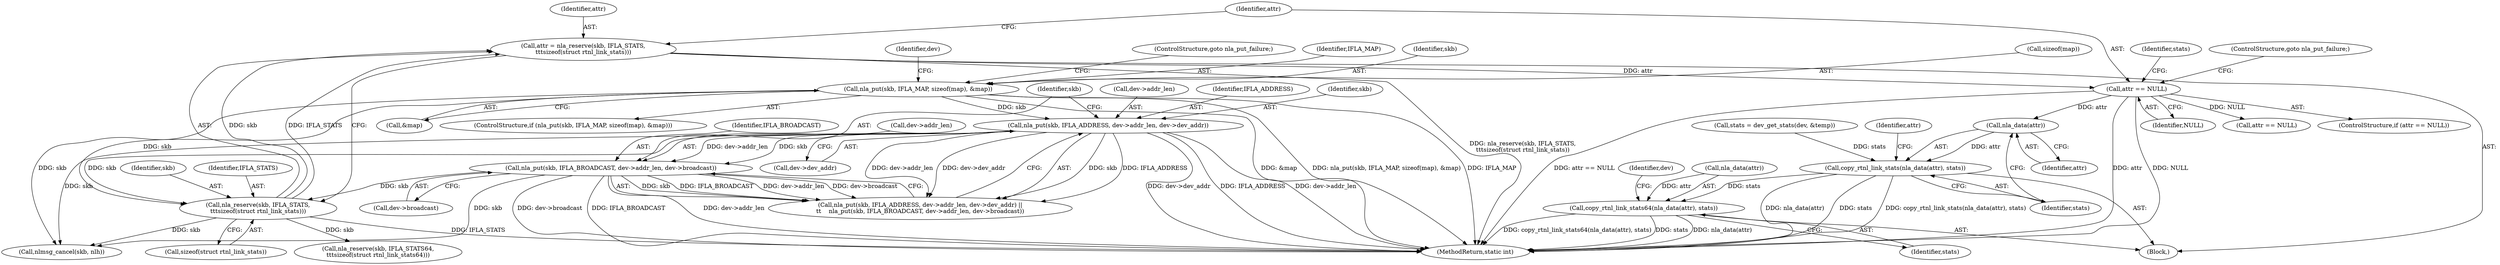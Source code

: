 digraph "0_linux_84d73cd3fb142bf1298a8c13fd4ca50fd2432372@pointer" {
"1000242" [label="(Call,nla_data(attr))"];
"1000231" [label="(Call,attr == NULL)"];
"1000223" [label="(Call,attr = nla_reserve(skb, IFLA_STATS,\n\t\t\tsizeof(struct rtnl_link_stats)))"];
"1000225" [label="(Call,nla_reserve(skb, IFLA_STATS,\n\t\t\tsizeof(struct rtnl_link_stats)))"];
"1000189" [label="(Call,nla_put(skb, IFLA_MAP, sizeof(map), &map))"];
"1000213" [label="(Call,nla_put(skb, IFLA_BROADCAST, dev->addr_len, dev->broadcast))"];
"1000204" [label="(Call,nla_put(skb, IFLA_ADDRESS, dev->addr_len, dev->dev_addr))"];
"1000241" [label="(Call,copy_rtnl_link_stats(nla_data(attr), stats))"];
"1000257" [label="(Call,copy_rtnl_link_stats64(nla_data(attr), stats))"];
"1000226" [label="(Identifier,skb)"];
"1000189" [label="(Call,nla_put(skb, IFLA_MAP, sizeof(map), &map))"];
"1000206" [label="(Identifier,IFLA_ADDRESS)"];
"1000265" [label="(Identifier,dev)"];
"1000111" [label="(Block,)"];
"1000247" [label="(Call,nla_reserve(skb, IFLA_STATS64,\n\t\t\tsizeof(struct rtnl_link_stats64)))"];
"1000244" [label="(Identifier,stats)"];
"1000219" [label="(Call,dev->broadcast)"];
"1000204" [label="(Call,nla_put(skb, IFLA_ADDRESS, dev->addr_len, dev->dev_addr))"];
"1000199" [label="(Identifier,dev)"];
"1000243" [label="(Identifier,attr)"];
"1000235" [label="(Call,stats = dev_get_stats(dev, &temp))"];
"1000223" [label="(Call,attr = nla_reserve(skb, IFLA_STATS,\n\t\t\tsizeof(struct rtnl_link_stats)))"];
"1000232" [label="(Identifier,attr)"];
"1000242" [label="(Call,nla_data(attr))"];
"1000194" [label="(Call,&map)"];
"1000196" [label="(ControlStructure,goto nla_put_failure;)"];
"1000225" [label="(Call,nla_reserve(skb, IFLA_STATS,\n\t\t\tsizeof(struct rtnl_link_stats)))"];
"1000205" [label="(Identifier,skb)"];
"1000253" [label="(Call,attr == NULL)"];
"1000236" [label="(Identifier,stats)"];
"1000213" [label="(Call,nla_put(skb, IFLA_BROADCAST, dev->addr_len, dev->broadcast))"];
"1000207" [label="(Call,dev->addr_len)"];
"1000258" [label="(Call,nla_data(attr))"];
"1000230" [label="(ControlStructure,if (attr == NULL))"];
"1000191" [label="(Identifier,IFLA_MAP)"];
"1000190" [label="(Identifier,skb)"];
"1000260" [label="(Identifier,stats)"];
"1000257" [label="(Call,copy_rtnl_link_stats64(nla_data(attr), stats))"];
"1000241" [label="(Call,copy_rtnl_link_stats(nla_data(attr), stats))"];
"1000227" [label="(Identifier,IFLA_STATS)"];
"1000540" [label="(Call,nlmsg_cancel(skb, nlh))"];
"1000216" [label="(Call,dev->addr_len)"];
"1000546" [label="(MethodReturn,static int)"];
"1000246" [label="(Identifier,attr)"];
"1000224" [label="(Identifier,attr)"];
"1000231" [label="(Call,attr == NULL)"];
"1000192" [label="(Call,sizeof(map))"];
"1000210" [label="(Call,dev->dev_addr)"];
"1000228" [label="(Call,sizeof(struct rtnl_link_stats))"];
"1000214" [label="(Identifier,skb)"];
"1000203" [label="(Call,nla_put(skb, IFLA_ADDRESS, dev->addr_len, dev->dev_addr) ||\n\t\t    nla_put(skb, IFLA_BROADCAST, dev->addr_len, dev->broadcast))"];
"1000233" [label="(Identifier,NULL)"];
"1000234" [label="(ControlStructure,goto nla_put_failure;)"];
"1000215" [label="(Identifier,IFLA_BROADCAST)"];
"1000188" [label="(ControlStructure,if (nla_put(skb, IFLA_MAP, sizeof(map), &map)))"];
"1000242" -> "1000241"  [label="AST: "];
"1000242" -> "1000243"  [label="CFG: "];
"1000243" -> "1000242"  [label="AST: "];
"1000244" -> "1000242"  [label="CFG: "];
"1000242" -> "1000241"  [label="DDG: attr"];
"1000231" -> "1000242"  [label="DDG: attr"];
"1000231" -> "1000230"  [label="AST: "];
"1000231" -> "1000233"  [label="CFG: "];
"1000232" -> "1000231"  [label="AST: "];
"1000233" -> "1000231"  [label="AST: "];
"1000234" -> "1000231"  [label="CFG: "];
"1000236" -> "1000231"  [label="CFG: "];
"1000231" -> "1000546"  [label="DDG: NULL"];
"1000231" -> "1000546"  [label="DDG: attr == NULL"];
"1000231" -> "1000546"  [label="DDG: attr"];
"1000223" -> "1000231"  [label="DDG: attr"];
"1000231" -> "1000253"  [label="DDG: NULL"];
"1000223" -> "1000111"  [label="AST: "];
"1000223" -> "1000225"  [label="CFG: "];
"1000224" -> "1000223"  [label="AST: "];
"1000225" -> "1000223"  [label="AST: "];
"1000232" -> "1000223"  [label="CFG: "];
"1000223" -> "1000546"  [label="DDG: nla_reserve(skb, IFLA_STATS,\n\t\t\tsizeof(struct rtnl_link_stats))"];
"1000225" -> "1000223"  [label="DDG: skb"];
"1000225" -> "1000223"  [label="DDG: IFLA_STATS"];
"1000225" -> "1000228"  [label="CFG: "];
"1000226" -> "1000225"  [label="AST: "];
"1000227" -> "1000225"  [label="AST: "];
"1000228" -> "1000225"  [label="AST: "];
"1000225" -> "1000546"  [label="DDG: IFLA_STATS"];
"1000189" -> "1000225"  [label="DDG: skb"];
"1000213" -> "1000225"  [label="DDG: skb"];
"1000204" -> "1000225"  [label="DDG: skb"];
"1000225" -> "1000247"  [label="DDG: skb"];
"1000225" -> "1000540"  [label="DDG: skb"];
"1000189" -> "1000188"  [label="AST: "];
"1000189" -> "1000194"  [label="CFG: "];
"1000190" -> "1000189"  [label="AST: "];
"1000191" -> "1000189"  [label="AST: "];
"1000192" -> "1000189"  [label="AST: "];
"1000194" -> "1000189"  [label="AST: "];
"1000196" -> "1000189"  [label="CFG: "];
"1000199" -> "1000189"  [label="CFG: "];
"1000189" -> "1000546"  [label="DDG: &map"];
"1000189" -> "1000546"  [label="DDG: nla_put(skb, IFLA_MAP, sizeof(map), &map)"];
"1000189" -> "1000546"  [label="DDG: IFLA_MAP"];
"1000189" -> "1000204"  [label="DDG: skb"];
"1000189" -> "1000540"  [label="DDG: skb"];
"1000213" -> "1000203"  [label="AST: "];
"1000213" -> "1000219"  [label="CFG: "];
"1000214" -> "1000213"  [label="AST: "];
"1000215" -> "1000213"  [label="AST: "];
"1000216" -> "1000213"  [label="AST: "];
"1000219" -> "1000213"  [label="AST: "];
"1000203" -> "1000213"  [label="CFG: "];
"1000213" -> "1000546"  [label="DDG: dev->addr_len"];
"1000213" -> "1000546"  [label="DDG: dev->broadcast"];
"1000213" -> "1000546"  [label="DDG: IFLA_BROADCAST"];
"1000213" -> "1000203"  [label="DDG: skb"];
"1000213" -> "1000203"  [label="DDG: IFLA_BROADCAST"];
"1000213" -> "1000203"  [label="DDG: dev->addr_len"];
"1000213" -> "1000203"  [label="DDG: dev->broadcast"];
"1000204" -> "1000213"  [label="DDG: skb"];
"1000204" -> "1000213"  [label="DDG: dev->addr_len"];
"1000213" -> "1000540"  [label="DDG: skb"];
"1000204" -> "1000203"  [label="AST: "];
"1000204" -> "1000210"  [label="CFG: "];
"1000205" -> "1000204"  [label="AST: "];
"1000206" -> "1000204"  [label="AST: "];
"1000207" -> "1000204"  [label="AST: "];
"1000210" -> "1000204"  [label="AST: "];
"1000214" -> "1000204"  [label="CFG: "];
"1000203" -> "1000204"  [label="CFG: "];
"1000204" -> "1000546"  [label="DDG: dev->dev_addr"];
"1000204" -> "1000546"  [label="DDG: IFLA_ADDRESS"];
"1000204" -> "1000546"  [label="DDG: dev->addr_len"];
"1000204" -> "1000203"  [label="DDG: skb"];
"1000204" -> "1000203"  [label="DDG: IFLA_ADDRESS"];
"1000204" -> "1000203"  [label="DDG: dev->addr_len"];
"1000204" -> "1000203"  [label="DDG: dev->dev_addr"];
"1000204" -> "1000540"  [label="DDG: skb"];
"1000241" -> "1000111"  [label="AST: "];
"1000241" -> "1000244"  [label="CFG: "];
"1000244" -> "1000241"  [label="AST: "];
"1000246" -> "1000241"  [label="CFG: "];
"1000241" -> "1000546"  [label="DDG: nla_data(attr)"];
"1000241" -> "1000546"  [label="DDG: stats"];
"1000241" -> "1000546"  [label="DDG: copy_rtnl_link_stats(nla_data(attr), stats)"];
"1000235" -> "1000241"  [label="DDG: stats"];
"1000241" -> "1000257"  [label="DDG: stats"];
"1000257" -> "1000111"  [label="AST: "];
"1000257" -> "1000260"  [label="CFG: "];
"1000258" -> "1000257"  [label="AST: "];
"1000260" -> "1000257"  [label="AST: "];
"1000265" -> "1000257"  [label="CFG: "];
"1000257" -> "1000546"  [label="DDG: stats"];
"1000257" -> "1000546"  [label="DDG: nla_data(attr)"];
"1000257" -> "1000546"  [label="DDG: copy_rtnl_link_stats64(nla_data(attr), stats)"];
"1000258" -> "1000257"  [label="DDG: attr"];
}
